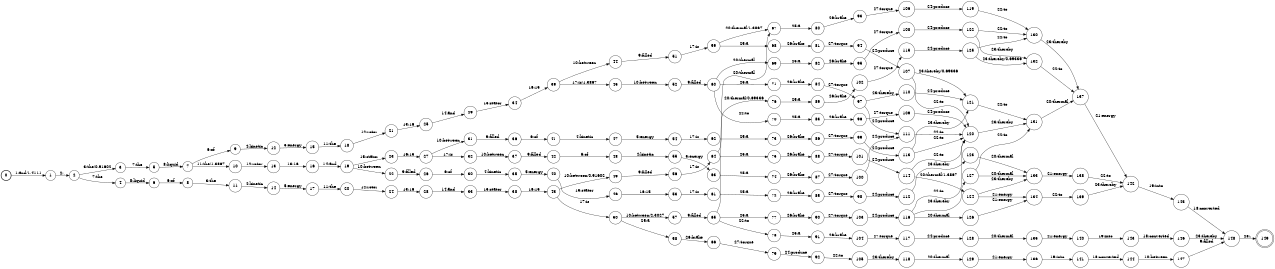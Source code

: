 digraph FST {
rankdir = LR;
size = "8.5,11";
label = "";
center = 1;
orientation = Portrait;
ranksep = "0.4";
nodesep = "0.25";
0 [label = "0", shape = circle, style = bold, fontsize = 14]
	0 -> 1 [label = "1:and/1.4111", fontsize = 14];
1 [label = "1", shape = circle, style = solid, fontsize = 14]
	1 -> 2 [label = "2:,", fontsize = 14];
2 [label = "2", shape = circle, style = solid, fontsize = 14]
	2 -> 3 [label = "3:the/0.91602", fontsize = 14];
	2 -> 4 [label = "7:the", fontsize = 14];
3 [label = "3", shape = circle, style = solid, fontsize = 14]
	3 -> 5 [label = "7:the", fontsize = 14];
4 [label = "4", shape = circle, style = solid, fontsize = 14]
	4 -> 6 [label = "8:liquid", fontsize = 14];
5 [label = "5", shape = circle, style = solid, fontsize = 14]
	5 -> 7 [label = "8:liquid", fontsize = 14];
6 [label = "6", shape = circle, style = solid, fontsize = 14]
	6 -> 8 [label = "6:of", fontsize = 14];
7 [label = "7", shape = circle, style = solid, fontsize = 14]
	7 -> 9 [label = "6:of", fontsize = 14];
	7 -> 10 [label = "11:the/1.3867", fontsize = 14];
8 [label = "8", shape = circle, style = solid, fontsize = 14]
	8 -> 11 [label = "3:the", fontsize = 14];
9 [label = "9", shape = circle, style = solid, fontsize = 14]
	9 -> 12 [label = "4:kinetic", fontsize = 14];
10 [label = "10", shape = circle, style = solid, fontsize = 14]
	10 -> 13 [label = "12:rotor", fontsize = 14];
11 [label = "11", shape = circle, style = solid, fontsize = 14]
	11 -> 14 [label = "4:kinetic", fontsize = 14];
12 [label = "12", shape = circle, style = solid, fontsize = 14]
	12 -> 15 [label = "5:energy", fontsize = 14];
13 [label = "13", shape = circle, style = solid, fontsize = 14]
	13 -> 16 [label = "13:16", fontsize = 14];
14 [label = "14", shape = circle, style = solid, fontsize = 14]
	14 -> 17 [label = "5:energy", fontsize = 14];
15 [label = "15", shape = circle, style = solid, fontsize = 14]
	15 -> 18 [label = "11:the", fontsize = 14];
16 [label = "16", shape = circle, style = solid, fontsize = 14]
	16 -> 19 [label = "14:and", fontsize = 14];
17 [label = "17", shape = circle, style = solid, fontsize = 14]
	17 -> 20 [label = "11:the", fontsize = 14];
18 [label = "18", shape = circle, style = solid, fontsize = 14]
	18 -> 21 [label = "12:rotor", fontsize = 14];
19 [label = "19", shape = circle, style = solid, fontsize = 14]
	19 -> 22 [label = "10:between", fontsize = 14];
	19 -> 23 [label = "15:stator", fontsize = 14];
20 [label = "20", shape = circle, style = solid, fontsize = 14]
	20 -> 24 [label = "12:rotor", fontsize = 14];
21 [label = "21", shape = circle, style = solid, fontsize = 14]
	21 -> 25 [label = "13:16", fontsize = 14];
22 [label = "22", shape = circle, style = solid, fontsize = 14]
	22 -> 26 [label = "9:filled", fontsize = 14];
23 [label = "23", shape = circle, style = solid, fontsize = 14]
	23 -> 27 [label = "16:15", fontsize = 14];
24 [label = "24", shape = circle, style = solid, fontsize = 14]
	24 -> 28 [label = "13:16", fontsize = 14];
25 [label = "25", shape = circle, style = solid, fontsize = 14]
	25 -> 29 [label = "14:and", fontsize = 14];
26 [label = "26", shape = circle, style = solid, fontsize = 14]
	26 -> 30 [label = "6:of", fontsize = 14];
27 [label = "27", shape = circle, style = solid, fontsize = 14]
	27 -> 31 [label = "10:between", fontsize = 14];
	27 -> 32 [label = "17:is", fontsize = 14];
28 [label = "28", shape = circle, style = solid, fontsize = 14]
	28 -> 33 [label = "14:and", fontsize = 14];
29 [label = "29", shape = circle, style = solid, fontsize = 14]
	29 -> 34 [label = "15:stator", fontsize = 14];
30 [label = "30", shape = circle, style = solid, fontsize = 14]
	30 -> 35 [label = "4:kinetic", fontsize = 14];
31 [label = "31", shape = circle, style = solid, fontsize = 14]
	31 -> 36 [label = "9:filled", fontsize = 14];
32 [label = "32", shape = circle, style = solid, fontsize = 14]
	32 -> 37 [label = "10:between", fontsize = 14];
33 [label = "33", shape = circle, style = solid, fontsize = 14]
	33 -> 38 [label = "15:stator", fontsize = 14];
34 [label = "34", shape = circle, style = solid, fontsize = 14]
	34 -> 39 [label = "16:15", fontsize = 14];
35 [label = "35", shape = circle, style = solid, fontsize = 14]
	35 -> 40 [label = "5:energy", fontsize = 14];
36 [label = "36", shape = circle, style = solid, fontsize = 14]
	36 -> 41 [label = "6:of", fontsize = 14];
37 [label = "37", shape = circle, style = solid, fontsize = 14]
	37 -> 42 [label = "9:filled", fontsize = 14];
38 [label = "38", shape = circle, style = solid, fontsize = 14]
	38 -> 43 [label = "16:15", fontsize = 14];
39 [label = "39", shape = circle, style = solid, fontsize = 14]
	39 -> 44 [label = "10:between", fontsize = 14];
	39 -> 45 [label = "17:is/1.3867", fontsize = 14];
40 [label = "40", shape = circle, style = solid, fontsize = 14]
	40 -> 46 [label = "15:stator", fontsize = 14];
41 [label = "41", shape = circle, style = solid, fontsize = 14]
	41 -> 47 [label = "4:kinetic", fontsize = 14];
42 [label = "42", shape = circle, style = solid, fontsize = 14]
	42 -> 48 [label = "6:of", fontsize = 14];
43 [label = "43", shape = circle, style = solid, fontsize = 14]
	43 -> 49 [label = "10:between/0.91602", fontsize = 14];
	43 -> 50 [label = "17:is", fontsize = 14];
44 [label = "44", shape = circle, style = solid, fontsize = 14]
	44 -> 51 [label = "9:filled", fontsize = 14];
45 [label = "45", shape = circle, style = solid, fontsize = 14]
	45 -> 52 [label = "10:between", fontsize = 14];
46 [label = "46", shape = circle, style = solid, fontsize = 14]
	46 -> 53 [label = "16:15", fontsize = 14];
47 [label = "47", shape = circle, style = solid, fontsize = 14]
	47 -> 54 [label = "5:energy", fontsize = 14];
48 [label = "48", shape = circle, style = solid, fontsize = 14]
	48 -> 55 [label = "4:kinetic", fontsize = 14];
49 [label = "49", shape = circle, style = solid, fontsize = 14]
	49 -> 56 [label = "9:filled", fontsize = 14];
50 [label = "50", shape = circle, style = solid, fontsize = 14]
	50 -> 57 [label = "10:between/2.3027", fontsize = 14];
	50 -> 58 [label = "25:a", fontsize = 14];
51 [label = "51", shape = circle, style = solid, fontsize = 14]
	51 -> 59 [label = "17:is", fontsize = 14];
52 [label = "52", shape = circle, style = solid, fontsize = 14]
	52 -> 60 [label = "9:filled", fontsize = 14];
53 [label = "53", shape = circle, style = solid, fontsize = 14]
	53 -> 61 [label = "17:is", fontsize = 14];
54 [label = "54", shape = circle, style = solid, fontsize = 14]
	54 -> 62 [label = "17:is", fontsize = 14];
55 [label = "55", shape = circle, style = solid, fontsize = 14]
	55 -> 63 [label = "5:energy", fontsize = 14];
56 [label = "56", shape = circle, style = solid, fontsize = 14]
	56 -> 64 [label = "17:is", fontsize = 14];
57 [label = "57", shape = circle, style = solid, fontsize = 14]
	57 -> 65 [label = "9:filled", fontsize = 14];
58 [label = "58", shape = circle, style = solid, fontsize = 14]
	58 -> 66 [label = "26:brake", fontsize = 14];
59 [label = "59", shape = circle, style = solid, fontsize = 14]
	59 -> 67 [label = "20:thermal/1.3867", fontsize = 14];
	59 -> 68 [label = "25:a", fontsize = 14];
60 [label = "60", shape = circle, style = solid, fontsize = 14]
	60 -> 69 [label = "20:thermal", fontsize = 14];
	60 -> 70 [label = "22:to", fontsize = 14];
	60 -> 71 [label = "25:a", fontsize = 14];
61 [label = "61", shape = circle, style = solid, fontsize = 14]
	61 -> 72 [label = "25:a", fontsize = 14];
62 [label = "62", shape = circle, style = solid, fontsize = 14]
	62 -> 73 [label = "25:a", fontsize = 14];
63 [label = "63", shape = circle, style = solid, fontsize = 14]
	63 -> 74 [label = "25:a", fontsize = 14];
64 [label = "64", shape = circle, style = solid, fontsize = 14]
	64 -> 76 [label = "20:thermal/0.69336", fontsize = 14];
	64 -> 75 [label = "25:a", fontsize = 14];
65 [label = "65", shape = circle, style = solid, fontsize = 14]
	65 -> 67 [label = "20:thermal", fontsize = 14];
	65 -> 78 [label = "22:to", fontsize = 14];
	65 -> 77 [label = "25:a", fontsize = 14];
66 [label = "66", shape = circle, style = solid, fontsize = 14]
	66 -> 79 [label = "27:torque", fontsize = 14];
67 [label = "67", shape = circle, style = solid, fontsize = 14]
	67 -> 80 [label = "25:a", fontsize = 14];
68 [label = "68", shape = circle, style = solid, fontsize = 14]
	68 -> 81 [label = "26:brake", fontsize = 14];
69 [label = "69", shape = circle, style = solid, fontsize = 14]
	69 -> 82 [label = "25:a", fontsize = 14];
70 [label = "70", shape = circle, style = solid, fontsize = 14]
	70 -> 83 [label = "25:a", fontsize = 14];
71 [label = "71", shape = circle, style = solid, fontsize = 14]
	71 -> 84 [label = "26:brake", fontsize = 14];
72 [label = "72", shape = circle, style = solid, fontsize = 14]
	72 -> 85 [label = "26:brake", fontsize = 14];
73 [label = "73", shape = circle, style = solid, fontsize = 14]
	73 -> 86 [label = "26:brake", fontsize = 14];
74 [label = "74", shape = circle, style = solid, fontsize = 14]
	74 -> 87 [label = "26:brake", fontsize = 14];
75 [label = "75", shape = circle, style = solid, fontsize = 14]
	75 -> 88 [label = "26:brake", fontsize = 14];
76 [label = "76", shape = circle, style = solid, fontsize = 14]
	76 -> 89 [label = "25:a", fontsize = 14];
77 [label = "77", shape = circle, style = solid, fontsize = 14]
	77 -> 90 [label = "26:brake", fontsize = 14];
78 [label = "78", shape = circle, style = solid, fontsize = 14]
	78 -> 91 [label = "25:a", fontsize = 14];
79 [label = "79", shape = circle, style = solid, fontsize = 14]
	79 -> 92 [label = "24:produce", fontsize = 14];
80 [label = "80", shape = circle, style = solid, fontsize = 14]
	80 -> 93 [label = "26:brake", fontsize = 14];
81 [label = "81", shape = circle, style = solid, fontsize = 14]
	81 -> 94 [label = "27:torque", fontsize = 14];
82 [label = "82", shape = circle, style = solid, fontsize = 14]
	82 -> 95 [label = "26:brake", fontsize = 14];
83 [label = "83", shape = circle, style = solid, fontsize = 14]
	83 -> 96 [label = "26:brake", fontsize = 14];
84 [label = "84", shape = circle, style = solid, fontsize = 14]
	84 -> 97 [label = "27:torque", fontsize = 14];
85 [label = "85", shape = circle, style = solid, fontsize = 14]
	85 -> 98 [label = "27:torque", fontsize = 14];
86 [label = "86", shape = circle, style = solid, fontsize = 14]
	86 -> 99 [label = "27:torque", fontsize = 14];
87 [label = "87", shape = circle, style = solid, fontsize = 14]
	87 -> 100 [label = "27:torque", fontsize = 14];
88 [label = "88", shape = circle, style = solid, fontsize = 14]
	88 -> 101 [label = "27:torque", fontsize = 14];
89 [label = "89", shape = circle, style = solid, fontsize = 14]
	89 -> 102 [label = "26:brake", fontsize = 14];
90 [label = "90", shape = circle, style = solid, fontsize = 14]
	90 -> 103 [label = "27:torque", fontsize = 14];
91 [label = "91", shape = circle, style = solid, fontsize = 14]
	91 -> 104 [label = "26:brake", fontsize = 14];
92 [label = "92", shape = circle, style = solid, fontsize = 14]
	92 -> 105 [label = "22:to", fontsize = 14];
93 [label = "93", shape = circle, style = solid, fontsize = 14]
	93 -> 106 [label = "27:torque", fontsize = 14];
94 [label = "94", shape = circle, style = solid, fontsize = 14]
	94 -> 107 [label = "24:produce", fontsize = 14];
95 [label = "95", shape = circle, style = solid, fontsize = 14]
	95 -> 108 [label = "27:torque", fontsize = 14];
96 [label = "96", shape = circle, style = solid, fontsize = 14]
	96 -> 109 [label = "27:torque", fontsize = 14];
97 [label = "97", shape = circle, style = solid, fontsize = 14]
	97 -> 110 [label = "23:thereby", fontsize = 14];
	97 -> 111 [label = "24:produce", fontsize = 14];
98 [label = "98", shape = circle, style = solid, fontsize = 14]
	98 -> 112 [label = "24:produce", fontsize = 14];
99 [label = "99", shape = circle, style = solid, fontsize = 14]
	99 -> 113 [label = "24:produce", fontsize = 14];
100 [label = "100", shape = circle, style = solid, fontsize = 14]
	100 -> 111 [label = "24:produce", fontsize = 14];
101 [label = "101", shape = circle, style = solid, fontsize = 14]
	101 -> 114 [label = "24:produce", fontsize = 14];
102 [label = "102", shape = circle, style = solid, fontsize = 14]
	102 -> 115 [label = "27:torque", fontsize = 14];
103 [label = "103", shape = circle, style = solid, fontsize = 14]
	103 -> 116 [label = "24:produce", fontsize = 14];
104 [label = "104", shape = circle, style = solid, fontsize = 14]
	104 -> 117 [label = "27:torque", fontsize = 14];
105 [label = "105", shape = circle, style = solid, fontsize = 14]
	105 -> 118 [label = "23:thereby", fontsize = 14];
106 [label = "106", shape = circle, style = solid, fontsize = 14]
	106 -> 119 [label = "24:produce", fontsize = 14];
107 [label = "107", shape = circle, style = solid, fontsize = 14]
	107 -> 120 [label = "22:to", fontsize = 14];
	107 -> 121 [label = "23:thereby/0.69336", fontsize = 14];
108 [label = "108", shape = circle, style = solid, fontsize = 14]
	108 -> 122 [label = "24:produce", fontsize = 14];
109 [label = "109", shape = circle, style = solid, fontsize = 14]
	109 -> 120 [label = "24:produce", fontsize = 14];
110 [label = "110", shape = circle, style = solid, fontsize = 14]
	110 -> 121 [label = "24:produce", fontsize = 14];
111 [label = "111", shape = circle, style = solid, fontsize = 14]
	111 -> 120 [label = "22:to", fontsize = 14];
112 [label = "112", shape = circle, style = solid, fontsize = 14]
	112 -> 123 [label = "23:thereby", fontsize = 14];
113 [label = "113", shape = circle, style = solid, fontsize = 14]
	113 -> 120 [label = "22:to", fontsize = 14];
	113 -> 121 [label = "23:thereby", fontsize = 14];
114 [label = "114", shape = circle, style = solid, fontsize = 14]
	114 -> 124 [label = "20:thermal/1.3867", fontsize = 14];
	114 -> 120 [label = "22:to", fontsize = 14];
115 [label = "115", shape = circle, style = solid, fontsize = 14]
	115 -> 125 [label = "24:produce", fontsize = 14];
116 [label = "116", shape = circle, style = solid, fontsize = 14]
	116 -> 126 [label = "20:thermal", fontsize = 14];
	116 -> 120 [label = "22:to", fontsize = 14];
	116 -> 127 [label = "23:thereby", fontsize = 14];
117 [label = "117", shape = circle, style = solid, fontsize = 14]
	117 -> 128 [label = "24:produce", fontsize = 14];
118 [label = "118", shape = circle, style = solid, fontsize = 14]
	118 -> 129 [label = "20:thermal", fontsize = 14];
119 [label = "119", shape = circle, style = solid, fontsize = 14]
	119 -> 130 [label = "22:to", fontsize = 14];
120 [label = "120", shape = circle, style = solid, fontsize = 14]
	120 -> 131 [label = "23:thereby", fontsize = 14];
121 [label = "121", shape = circle, style = solid, fontsize = 14]
	121 -> 131 [label = "22:to", fontsize = 14];
122 [label = "122", shape = circle, style = solid, fontsize = 14]
	122 -> 130 [label = "22:to", fontsize = 14];
	122 -> 132 [label = "23:thereby", fontsize = 14];
123 [label = "123", shape = circle, style = solid, fontsize = 14]
	123 -> 133 [label = "20:thermal", fontsize = 14];
124 [label = "124", shape = circle, style = solid, fontsize = 14]
	124 -> 134 [label = "21:energy", fontsize = 14];
	124 -> 133 [label = "23:thereby", fontsize = 14];
125 [label = "125", shape = circle, style = solid, fontsize = 14]
	125 -> 130 [label = "22:to", fontsize = 14];
	125 -> 132 [label = "23:thereby/0.69336", fontsize = 14];
126 [label = "126", shape = circle, style = solid, fontsize = 14]
	126 -> 134 [label = "21:energy", fontsize = 14];
127 [label = "127", shape = circle, style = solid, fontsize = 14]
	127 -> 133 [label = "20:thermal", fontsize = 14];
	127 -> 131 [label = "22:to", fontsize = 14];
128 [label = "128", shape = circle, style = solid, fontsize = 14]
	128 -> 135 [label = "20:thermal", fontsize = 14];
129 [label = "129", shape = circle, style = solid, fontsize = 14]
	129 -> 136 [label = "21:energy", fontsize = 14];
130 [label = "130", shape = circle, style = solid, fontsize = 14]
	130 -> 137 [label = "23:thereby", fontsize = 14];
131 [label = "131", shape = circle, style = solid, fontsize = 14]
	131 -> 137 [label = "20:thermal", fontsize = 14];
132 [label = "132", shape = circle, style = solid, fontsize = 14]
	132 -> 137 [label = "22:to", fontsize = 14];
133 [label = "133", shape = circle, style = solid, fontsize = 14]
	133 -> 138 [label = "21:energy", fontsize = 14];
134 [label = "134", shape = circle, style = solid, fontsize = 14]
	134 -> 139 [label = "22:to", fontsize = 14];
135 [label = "135", shape = circle, style = solid, fontsize = 14]
	135 -> 140 [label = "21:energy", fontsize = 14];
136 [label = "136", shape = circle, style = solid, fontsize = 14]
	136 -> 141 [label = "19:into", fontsize = 14];
137 [label = "137", shape = circle, style = solid, fontsize = 14]
	137 -> 142 [label = "21:energy", fontsize = 14];
138 [label = "138", shape = circle, style = solid, fontsize = 14]
	138 -> 142 [label = "22:to", fontsize = 14];
139 [label = "139", shape = circle, style = solid, fontsize = 14]
	139 -> 142 [label = "23:thereby", fontsize = 14];
140 [label = "140", shape = circle, style = solid, fontsize = 14]
	140 -> 143 [label = "19:into", fontsize = 14];
141 [label = "141", shape = circle, style = solid, fontsize = 14]
	141 -> 144 [label = "18:converted", fontsize = 14];
142 [label = "142", shape = circle, style = solid, fontsize = 14]
	142 -> 145 [label = "19:into", fontsize = 14];
143 [label = "143", shape = circle, style = solid, fontsize = 14]
	143 -> 146 [label = "18:converted", fontsize = 14];
144 [label = "144", shape = circle, style = solid, fontsize = 14]
	144 -> 147 [label = "10:between", fontsize = 14];
145 [label = "145", shape = circle, style = solid, fontsize = 14]
	145 -> 148 [label = "18:converted", fontsize = 14];
146 [label = "146", shape = circle, style = solid, fontsize = 14]
	146 -> 148 [label = "23:thereby", fontsize = 14];
147 [label = "147", shape = circle, style = solid, fontsize = 14]
	147 -> 148 [label = "9:filled", fontsize = 14];
148 [label = "148", shape = circle, style = solid, fontsize = 14]
	148 -> 149 [label = "28:.", fontsize = 14];
149 [label = "149", shape = doublecircle, style = solid, fontsize = 14]
}
